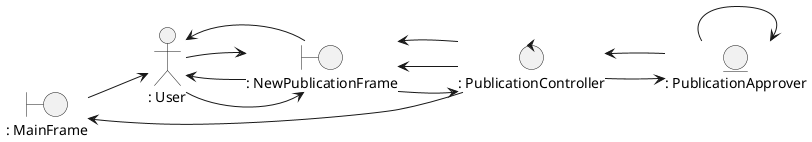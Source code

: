 @startuml uc3_createPublication

left to right direction

actor ": User" as user

entity ": PublicationApprover" as mod
boundary ": NewPublicationFrame" as vis
boundary ": MainFrame" as main
control ": PublicationController" as con

user --> vis
vis --> user 
user --> vis
vis --> con 
con --> mod
mod --> mod
mod --> con 
con --> vis 
con --> vis 
vis --> user
con -up-> main 
main --> user

@enduml